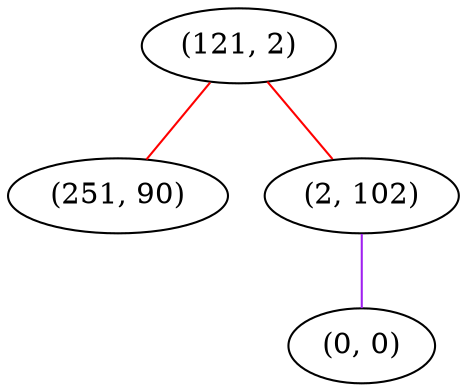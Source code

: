 graph "" {
"(121, 2)";
"(251, 90)";
"(2, 102)";
"(0, 0)";
"(121, 2)" -- "(251, 90)"  [color=red, key=0, weight=1];
"(121, 2)" -- "(2, 102)"  [color=red, key=0, weight=1];
"(2, 102)" -- "(0, 0)"  [color=purple, key=0, weight=4];
}
